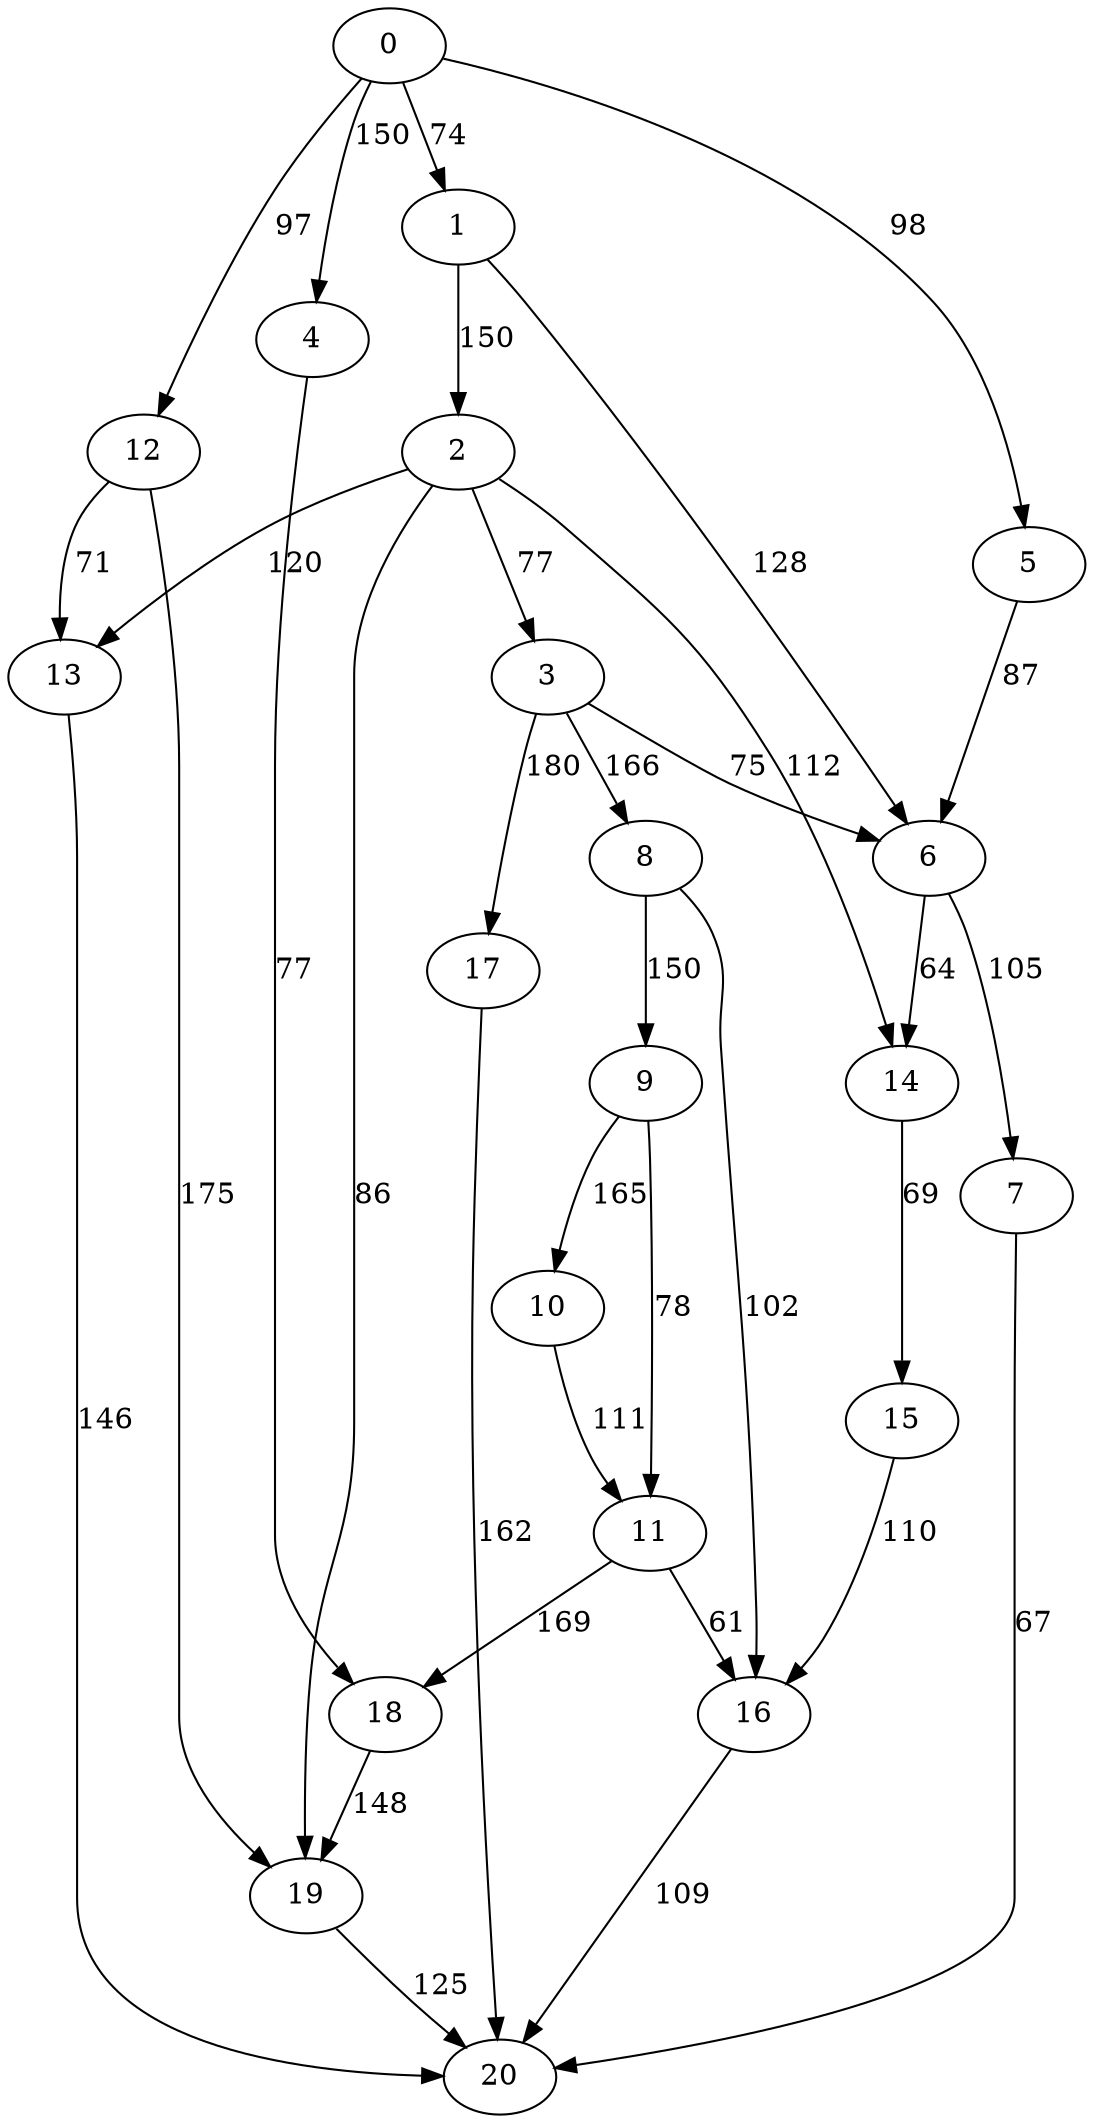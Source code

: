 digraph t20p6r7_15 {
0 -> 1 [ label = 74 ];
0 -> 4 [ label = 150 ];
0 -> 5 [ label = 98 ];
0 -> 12 [ label = 97 ];
1 -> 2 [ label = 150 ];
1 -> 6 [ label = 128 ];
2 -> 3 [ label = 77 ];
2 -> 13 [ label = 120 ];
2 -> 14 [ label = 112 ];
2 -> 19 [ label = 86 ];
3 -> 6 [ label = 75 ];
3 -> 8 [ label = 166 ];
3 -> 17 [ label = 180 ];
4 -> 18 [ label = 77 ];
5 -> 6 [ label = 87 ];
6 -> 7 [ label = 105 ];
6 -> 14 [ label = 64 ];
7 -> 20 [ label = 67 ];
8 -> 9 [ label = 150 ];
8 -> 16 [ label = 102 ];
9 -> 10 [ label = 165 ];
9 -> 11 [ label = 78 ];
10 -> 11 [ label = 111 ];
11 -> 16 [ label = 61 ];
11 -> 18 [ label = 169 ];
12 -> 13 [ label = 71 ];
12 -> 19 [ label = 175 ];
13 -> 20 [ label = 146 ];
14 -> 15 [ label = 69 ];
15 -> 16 [ label = 110 ];
16 -> 20 [ label = 109 ];
17 -> 20 [ label = 162 ];
18 -> 19 [ label = 148 ];
19 -> 20 [ label = 125 ];
 }

